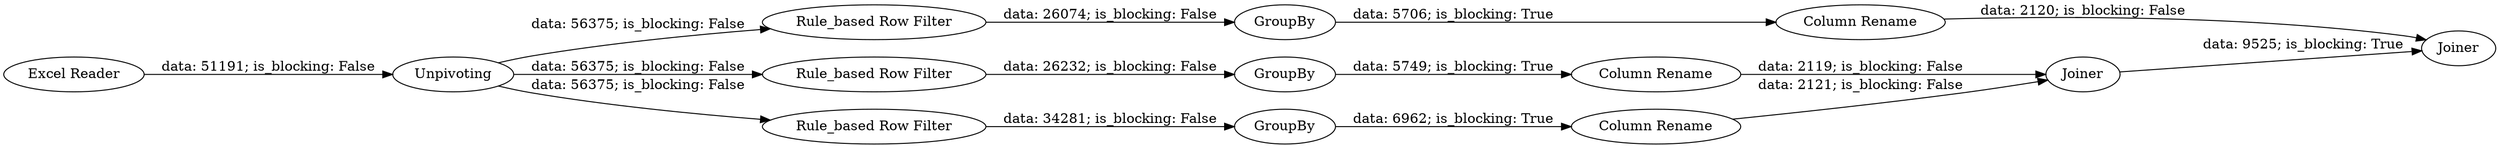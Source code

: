 digraph {
	"-1063949999380051871_2" [label=Unpivoting]
	"-1063949999380051871_12" [label=Joiner]
	"-1063949999380051871_7" [label=GroupBy]
	"-1063949999380051871_14" [label=Joiner]
	"-1063949999380051871_9" [label="Column Rename"]
	"-1063949999380051871_4" [label=GroupBy]
	"-1063949999380051871_11" [label="Rule_based Row Filter"]
	"-1063949999380051871_3" [label="Rule_based Row Filter"]
	"-1063949999380051871_6" [label="Column Rename"]
	"-1063949999380051871_8" [label="Rule_based Row Filter"]
	"-1063949999380051871_1" [label="Excel Reader"]
	"-1063949999380051871_10" [label=GroupBy]
	"-1063949999380051871_5" [label="Column Rename"]
	"-1063949999380051871_2" -> "-1063949999380051871_3" [label="data: 56375; is_blocking: False"]
	"-1063949999380051871_4" -> "-1063949999380051871_5" [label="data: 5749; is_blocking: True"]
	"-1063949999380051871_3" -> "-1063949999380051871_4" [label="data: 26232; is_blocking: False"]
	"-1063949999380051871_10" -> "-1063949999380051871_9" [label="data: 5706; is_blocking: True"]
	"-1063949999380051871_6" -> "-1063949999380051871_12" [label="data: 2121; is_blocking: False"]
	"-1063949999380051871_7" -> "-1063949999380051871_6" [label="data: 6962; is_blocking: True"]
	"-1063949999380051871_2" -> "-1063949999380051871_8" [label="data: 56375; is_blocking: False"]
	"-1063949999380051871_9" -> "-1063949999380051871_14" [label="data: 2120; is_blocking: False"]
	"-1063949999380051871_12" -> "-1063949999380051871_14" [label="data: 9525; is_blocking: True"]
	"-1063949999380051871_2" -> "-1063949999380051871_11" [label="data: 56375; is_blocking: False"]
	"-1063949999380051871_8" -> "-1063949999380051871_7" [label="data: 34281; is_blocking: False"]
	"-1063949999380051871_1" -> "-1063949999380051871_2" [label="data: 51191; is_blocking: False"]
	"-1063949999380051871_5" -> "-1063949999380051871_12" [label="data: 2119; is_blocking: False"]
	"-1063949999380051871_11" -> "-1063949999380051871_10" [label="data: 26074; is_blocking: False"]
	rankdir=LR
}

